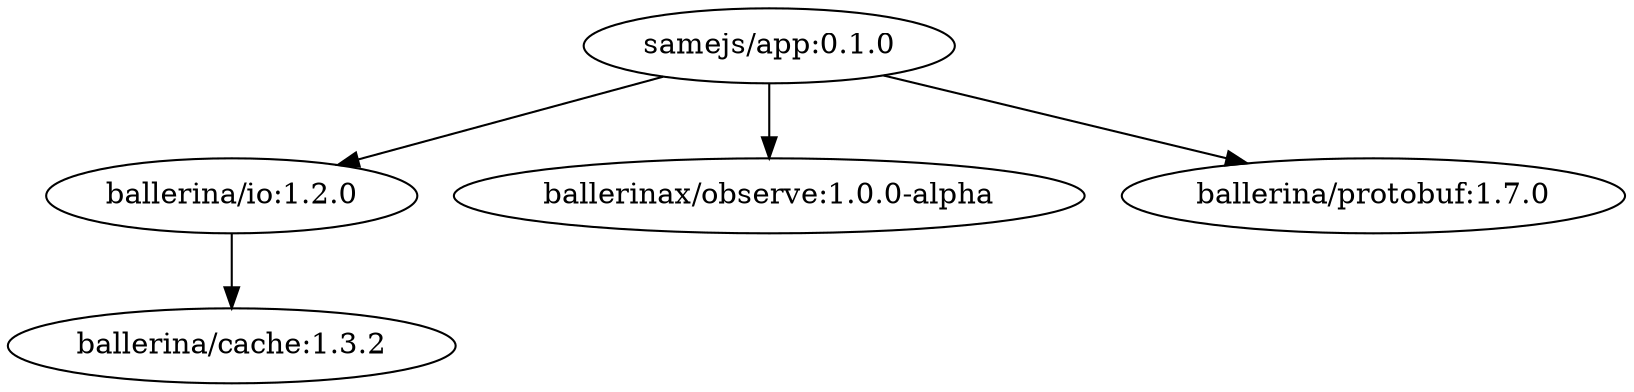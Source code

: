 digraph "example1" {
    "ballerina/io:1.2.0" -> "ballerina/cache:1.3.2"
    "samejs/app:0.1.0" -> "ballerina/io:1.2.0"
    "samejs/app:0.1.0" -> "ballerinax/observe:1.0.0-alpha"
    "samejs/app:0.1.0" -> "ballerina/protobuf:1.7.0"
}
